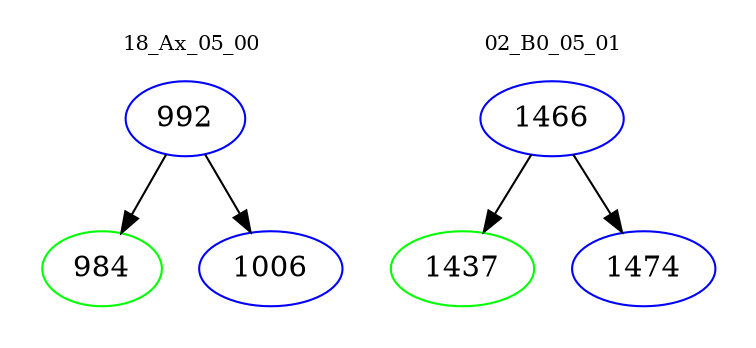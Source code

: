 digraph{
subgraph cluster_0 {
color = white
label = "18_Ax_05_00";
fontsize=10;
T0_992 [label="992", color="blue"]
T0_992 -> T0_984 [color="black"]
T0_984 [label="984", color="green"]
T0_992 -> T0_1006 [color="black"]
T0_1006 [label="1006", color="blue"]
}
subgraph cluster_1 {
color = white
label = "02_B0_05_01";
fontsize=10;
T1_1466 [label="1466", color="blue"]
T1_1466 -> T1_1437 [color="black"]
T1_1437 [label="1437", color="green"]
T1_1466 -> T1_1474 [color="black"]
T1_1474 [label="1474", color="blue"]
}
}
